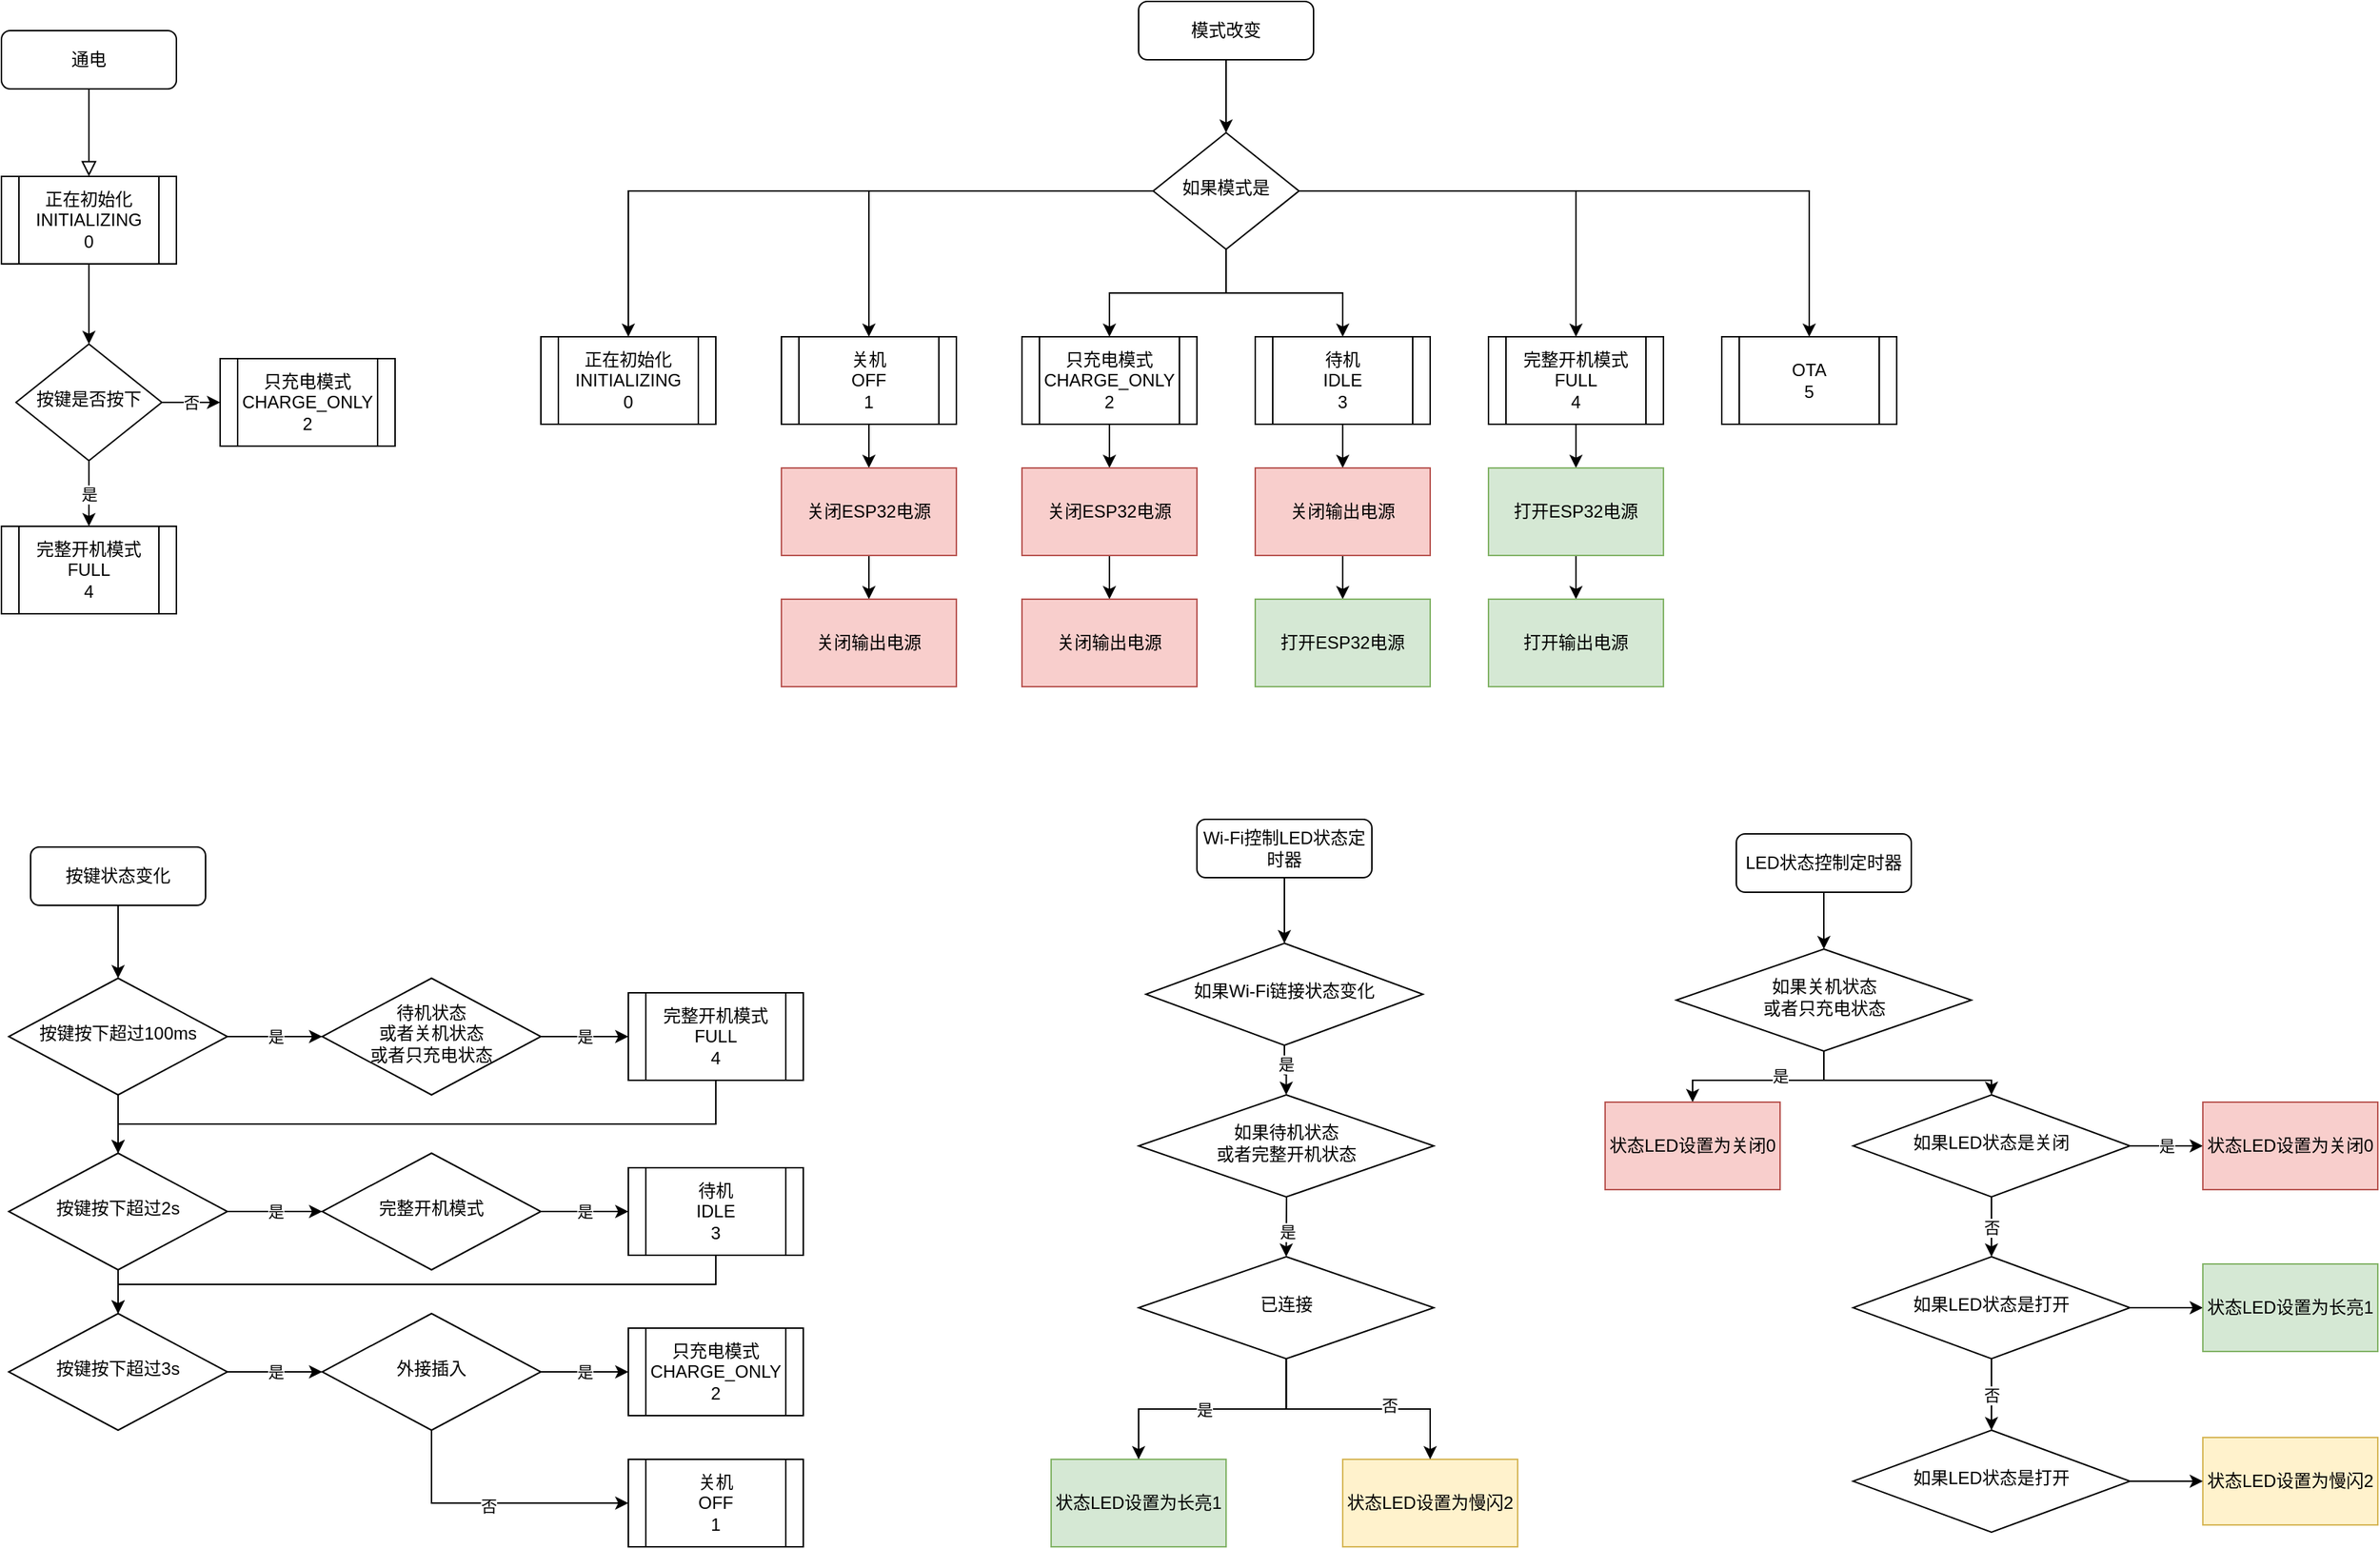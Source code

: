 <mxfile version="21.5.0" type="device">
  <diagram id="C5RBs43oDa-KdzZeNtuy" name="Page-1">
    <mxGraphModel dx="1793" dy="1055" grid="1" gridSize="10" guides="1" tooltips="1" connect="1" arrows="1" fold="1" page="1" pageScale="1" pageWidth="827" pageHeight="1169" math="0" shadow="0">
      <root>
        <mxCell id="WIyWlLk6GJQsqaUBKTNV-0" />
        <mxCell id="WIyWlLk6GJQsqaUBKTNV-1" parent="WIyWlLk6GJQsqaUBKTNV-0" />
        <mxCell id="WIyWlLk6GJQsqaUBKTNV-2" value="" style="rounded=0;html=1;jettySize=auto;orthogonalLoop=1;fontSize=11;endArrow=block;endFill=0;endSize=8;strokeWidth=1;shadow=0;labelBackgroundColor=none;edgeStyle=orthogonalEdgeStyle;entryX=0.5;entryY=0;entryDx=0;entryDy=0;" parent="WIyWlLk6GJQsqaUBKTNV-1" source="WIyWlLk6GJQsqaUBKTNV-3" target="ep0dCrWjloCVZOgT47lu-53" edge="1">
          <mxGeometry relative="1" as="geometry">
            <mxPoint x="220" y="200" as="targetPoint" />
          </mxGeometry>
        </mxCell>
        <mxCell id="WIyWlLk6GJQsqaUBKTNV-3" value="通电" style="rounded=1;whiteSpace=wrap;html=1;fontSize=12;glass=0;strokeWidth=1;shadow=0;" parent="WIyWlLk6GJQsqaUBKTNV-1" vertex="1">
          <mxGeometry x="160" y="80" width="120" height="40" as="geometry" />
        </mxCell>
        <mxCell id="ep0dCrWjloCVZOgT47lu-6" value="是" style="edgeStyle=orthogonalEdgeStyle;rounded=0;orthogonalLoop=1;jettySize=auto;html=1;entryX=0.5;entryY=0;entryDx=0;entryDy=0;" parent="WIyWlLk6GJQsqaUBKTNV-1" source="WIyWlLk6GJQsqaUBKTNV-6" target="ep0dCrWjloCVZOgT47lu-46" edge="1">
          <mxGeometry relative="1" as="geometry">
            <mxPoint x="220" y="415" as="targetPoint" />
          </mxGeometry>
        </mxCell>
        <mxCell id="ep0dCrWjloCVZOgT47lu-7" value="否" style="edgeStyle=orthogonalEdgeStyle;rounded=0;orthogonalLoop=1;jettySize=auto;html=1;entryX=0;entryY=0.5;entryDx=0;entryDy=0;" parent="WIyWlLk6GJQsqaUBKTNV-1" source="WIyWlLk6GJQsqaUBKTNV-6" target="ep0dCrWjloCVZOgT47lu-43" edge="1">
          <mxGeometry relative="1" as="geometry" />
        </mxCell>
        <mxCell id="WIyWlLk6GJQsqaUBKTNV-6" value="按键是否按下" style="rhombus;whiteSpace=wrap;html=1;shadow=0;fontFamily=Helvetica;fontSize=12;align=center;strokeWidth=1;spacing=6;spacingTop=-4;" parent="WIyWlLk6GJQsqaUBKTNV-1" vertex="1">
          <mxGeometry x="170" y="295" width="100" height="80" as="geometry" />
        </mxCell>
        <mxCell id="ep0dCrWjloCVZOgT47lu-5" value="是" style="edgeStyle=orthogonalEdgeStyle;rounded=0;orthogonalLoop=1;jettySize=auto;html=1;entryX=0;entryY=0.5;entryDx=0;entryDy=0;" parent="WIyWlLk6GJQsqaUBKTNV-1" source="ep0dCrWjloCVZOgT47lu-2" target="ep0dCrWjloCVZOgT47lu-51" edge="1">
          <mxGeometry relative="1" as="geometry">
            <mxPoint as="offset" />
          </mxGeometry>
        </mxCell>
        <mxCell id="ep0dCrWjloCVZOgT47lu-60" style="edgeStyle=orthogonalEdgeStyle;rounded=0;orthogonalLoop=1;jettySize=auto;html=1;entryX=0.5;entryY=0;entryDx=0;entryDy=0;" parent="WIyWlLk6GJQsqaUBKTNV-1" source="ep0dCrWjloCVZOgT47lu-2" target="ep0dCrWjloCVZOgT47lu-58" edge="1">
          <mxGeometry relative="1" as="geometry" />
        </mxCell>
        <mxCell id="ep0dCrWjloCVZOgT47lu-2" value="按键按下超过100ms" style="rhombus;whiteSpace=wrap;html=1;shadow=0;fontFamily=Helvetica;fontSize=12;align=center;strokeWidth=1;spacing=6;spacingTop=-4;" parent="WIyWlLk6GJQsqaUBKTNV-1" vertex="1">
          <mxGeometry x="165" y="730" width="150" height="80" as="geometry" />
        </mxCell>
        <mxCell id="ep0dCrWjloCVZOgT47lu-39" value="" style="edgeStyle=orthogonalEdgeStyle;rounded=0;orthogonalLoop=1;jettySize=auto;html=1;entryX=0.5;entryY=0;entryDx=0;entryDy=0;" parent="WIyWlLk6GJQsqaUBKTNV-1" source="ep0dCrWjloCVZOgT47lu-41" target="ep0dCrWjloCVZOgT47lu-40" edge="1">
          <mxGeometry relative="1" as="geometry">
            <mxPoint x="1240" y="340" as="sourcePoint" />
            <mxPoint x="1240" y="630" as="targetPoint" />
          </mxGeometry>
        </mxCell>
        <mxCell id="ep0dCrWjloCVZOgT47lu-40" value="打开输出电源" style="rounded=0;whiteSpace=wrap;html=1;fillColor=#d5e8d4;strokeColor=#82b366;" parent="WIyWlLk6GJQsqaUBKTNV-1" vertex="1">
          <mxGeometry x="1180" y="470" width="120" height="60" as="geometry" />
        </mxCell>
        <mxCell id="ep0dCrWjloCVZOgT47lu-42" value="" style="edgeStyle=orthogonalEdgeStyle;rounded=0;orthogonalLoop=1;jettySize=auto;html=1;entryX=0.5;entryY=0;entryDx=0;entryDy=0;exitX=0.5;exitY=1;exitDx=0;exitDy=0;" parent="WIyWlLk6GJQsqaUBKTNV-1" source="ep0dCrWjloCVZOgT47lu-47" target="ep0dCrWjloCVZOgT47lu-41" edge="1">
          <mxGeometry relative="1" as="geometry">
            <mxPoint x="1240" y="340" as="sourcePoint" />
            <mxPoint x="1240" y="515" as="targetPoint" />
          </mxGeometry>
        </mxCell>
        <mxCell id="ep0dCrWjloCVZOgT47lu-41" value="打开ESP32电源" style="rounded=0;whiteSpace=wrap;html=1;fillColor=#d5e8d4;strokeColor=#82b366;" parent="WIyWlLk6GJQsqaUBKTNV-1" vertex="1">
          <mxGeometry x="1180" y="380" width="120" height="60" as="geometry" />
        </mxCell>
        <mxCell id="ep0dCrWjloCVZOgT47lu-43" value="只充电模式&lt;br style=&quot;border-color: var(--border-color);&quot;&gt;CHARGE_ONLY&lt;br style=&quot;border-color: var(--border-color);&quot;&gt;2" style="shape=process;whiteSpace=wrap;html=1;backgroundOutline=1;" parent="WIyWlLk6GJQsqaUBKTNV-1" vertex="1">
          <mxGeometry x="310" y="305" width="120" height="60" as="geometry" />
        </mxCell>
        <mxCell id="ep0dCrWjloCVZOgT47lu-65" value="" style="edgeStyle=orthogonalEdgeStyle;rounded=0;orthogonalLoop=1;jettySize=auto;html=1;" parent="WIyWlLk6GJQsqaUBKTNV-1" source="ep0dCrWjloCVZOgT47lu-44" target="ep0dCrWjloCVZOgT47lu-63" edge="1">
          <mxGeometry relative="1" as="geometry" />
        </mxCell>
        <mxCell id="ep0dCrWjloCVZOgT47lu-44" value="只充电模式&lt;br&gt;CHARGE_ONLY&lt;br&gt;2" style="shape=process;whiteSpace=wrap;html=1;backgroundOutline=1;" parent="WIyWlLk6GJQsqaUBKTNV-1" vertex="1">
          <mxGeometry x="860" y="290" width="120" height="60" as="geometry" />
        </mxCell>
        <mxCell id="ep0dCrWjloCVZOgT47lu-46" value="完整开机模式&lt;br style=&quot;border-color: var(--border-color);&quot;&gt;FULL&lt;br style=&quot;border-color: var(--border-color);&quot;&gt;4" style="shape=process;whiteSpace=wrap;html=1;backgroundOutline=1;" parent="WIyWlLk6GJQsqaUBKTNV-1" vertex="1">
          <mxGeometry x="160" y="420" width="120" height="60" as="geometry" />
        </mxCell>
        <mxCell id="ep0dCrWjloCVZOgT47lu-47" value="完整开机模式&lt;br&gt;FULL&lt;br&gt;4" style="shape=process;whiteSpace=wrap;html=1;backgroundOutline=1;" parent="WIyWlLk6GJQsqaUBKTNV-1" vertex="1">
          <mxGeometry x="1180" y="290" width="120" height="60" as="geometry" />
        </mxCell>
        <mxCell id="ep0dCrWjloCVZOgT47lu-61" style="edgeStyle=orthogonalEdgeStyle;rounded=0;orthogonalLoop=1;jettySize=auto;html=1;entryX=0.5;entryY=0;entryDx=0;entryDy=0;" parent="WIyWlLk6GJQsqaUBKTNV-1" source="ep0dCrWjloCVZOgT47lu-48" target="ep0dCrWjloCVZOgT47lu-2" edge="1">
          <mxGeometry relative="1" as="geometry" />
        </mxCell>
        <mxCell id="ep0dCrWjloCVZOgT47lu-48" value="按键状态变化" style="rounded=1;whiteSpace=wrap;html=1;fontSize=12;glass=0;strokeWidth=1;shadow=0;" parent="WIyWlLk6GJQsqaUBKTNV-1" vertex="1">
          <mxGeometry x="180" y="640" width="120" height="40" as="geometry" />
        </mxCell>
        <mxCell id="ep0dCrWjloCVZOgT47lu-62" value="是" style="edgeStyle=orthogonalEdgeStyle;rounded=0;orthogonalLoop=1;jettySize=auto;html=1;entryX=0;entryY=0.5;entryDx=0;entryDy=0;" parent="WIyWlLk6GJQsqaUBKTNV-1" source="ep0dCrWjloCVZOgT47lu-51" target="qXnzFkzMFswmkUqWzqiS-8" edge="1">
          <mxGeometry relative="1" as="geometry">
            <mxPoint x="583.04" y="771" as="targetPoint" />
          </mxGeometry>
        </mxCell>
        <mxCell id="ep0dCrWjloCVZOgT47lu-51" value="待机状态&lt;br&gt;或者关机状态&lt;br&gt;或者只充电状态" style="rhombus;whiteSpace=wrap;html=1;shadow=0;fontFamily=Helvetica;fontSize=12;align=center;strokeWidth=1;spacing=6;spacingTop=-4;" parent="WIyWlLk6GJQsqaUBKTNV-1" vertex="1">
          <mxGeometry x="380" y="730" width="150" height="80" as="geometry" />
        </mxCell>
        <mxCell id="ep0dCrWjloCVZOgT47lu-54" value="" style="edgeStyle=orthogonalEdgeStyle;rounded=0;orthogonalLoop=1;jettySize=auto;html=1;exitX=0.5;exitY=1;exitDx=0;exitDy=0;" parent="WIyWlLk6GJQsqaUBKTNV-1" source="ep0dCrWjloCVZOgT47lu-53" target="WIyWlLk6GJQsqaUBKTNV-6" edge="1">
          <mxGeometry relative="1" as="geometry" />
        </mxCell>
        <mxCell id="ep0dCrWjloCVZOgT47lu-53" value="正在初始化&lt;br style=&quot;border-color: var(--border-color);&quot;&gt;INITIALIZING&lt;br style=&quot;border-color: var(--border-color);&quot;&gt;0" style="shape=process;whiteSpace=wrap;html=1;backgroundOutline=1;" parent="WIyWlLk6GJQsqaUBKTNV-1" vertex="1">
          <mxGeometry x="160" y="180" width="120" height="60" as="geometry" />
        </mxCell>
        <mxCell id="ep0dCrWjloCVZOgT47lu-57" value="是" style="edgeStyle=orthogonalEdgeStyle;rounded=0;orthogonalLoop=1;jettySize=auto;html=1;entryX=0;entryY=0.5;entryDx=0;entryDy=0;" parent="WIyWlLk6GJQsqaUBKTNV-1" source="ep0dCrWjloCVZOgT47lu-91" target="qXnzFkzMFswmkUqWzqiS-10" edge="1">
          <mxGeometry relative="1" as="geometry">
            <mxPoint as="offset" />
            <mxPoint x="590" y="890" as="targetPoint" />
          </mxGeometry>
        </mxCell>
        <mxCell id="qXnzFkzMFswmkUqWzqiS-7" value="" style="edgeStyle=orthogonalEdgeStyle;rounded=0;orthogonalLoop=1;jettySize=auto;html=1;" edge="1" parent="WIyWlLk6GJQsqaUBKTNV-1" source="ep0dCrWjloCVZOgT47lu-58" target="qXnzFkzMFswmkUqWzqiS-3">
          <mxGeometry relative="1" as="geometry" />
        </mxCell>
        <mxCell id="ep0dCrWjloCVZOgT47lu-58" value="按键按下超过2s" style="rhombus;whiteSpace=wrap;html=1;shadow=0;fontFamily=Helvetica;fontSize=12;align=center;strokeWidth=1;spacing=6;spacingTop=-4;" parent="WIyWlLk6GJQsqaUBKTNV-1" vertex="1">
          <mxGeometry x="165" y="850" width="150" height="80" as="geometry" />
        </mxCell>
        <mxCell id="ep0dCrWjloCVZOgT47lu-66" value="" style="edgeStyle=orthogonalEdgeStyle;rounded=0;orthogonalLoop=1;jettySize=auto;html=1;" parent="WIyWlLk6GJQsqaUBKTNV-1" source="ep0dCrWjloCVZOgT47lu-63" target="ep0dCrWjloCVZOgT47lu-64" edge="1">
          <mxGeometry relative="1" as="geometry" />
        </mxCell>
        <mxCell id="ep0dCrWjloCVZOgT47lu-63" value="关闭ESP32电源" style="rounded=0;whiteSpace=wrap;html=1;fillColor=#f8cecc;strokeColor=#b85450;" parent="WIyWlLk6GJQsqaUBKTNV-1" vertex="1">
          <mxGeometry x="860" y="380" width="120" height="60" as="geometry" />
        </mxCell>
        <mxCell id="ep0dCrWjloCVZOgT47lu-64" value="关闭输出电源" style="rounded=0;whiteSpace=wrap;html=1;fillColor=#f8cecc;strokeColor=#b85450;" parent="WIyWlLk6GJQsqaUBKTNV-1" vertex="1">
          <mxGeometry x="860" y="470" width="120" height="60" as="geometry" />
        </mxCell>
        <mxCell id="ep0dCrWjloCVZOgT47lu-80" value="" style="edgeStyle=orthogonalEdgeStyle;rounded=0;orthogonalLoop=1;jettySize=auto;html=1;" parent="WIyWlLk6GJQsqaUBKTNV-1" source="ep0dCrWjloCVZOgT47lu-67" target="ep0dCrWjloCVZOgT47lu-78" edge="1">
          <mxGeometry relative="1" as="geometry" />
        </mxCell>
        <mxCell id="ep0dCrWjloCVZOgT47lu-67" value="关机&lt;br&gt;OFF&lt;br&gt;1" style="shape=process;whiteSpace=wrap;html=1;backgroundOutline=1;" parent="WIyWlLk6GJQsqaUBKTNV-1" vertex="1">
          <mxGeometry x="695" y="290" width="120" height="60" as="geometry" />
        </mxCell>
        <mxCell id="ep0dCrWjloCVZOgT47lu-70" value="" style="edgeStyle=orthogonalEdgeStyle;rounded=0;orthogonalLoop=1;jettySize=auto;html=1;" parent="WIyWlLk6GJQsqaUBKTNV-1" source="ep0dCrWjloCVZOgT47lu-68" target="ep0dCrWjloCVZOgT47lu-69" edge="1">
          <mxGeometry relative="1" as="geometry" />
        </mxCell>
        <mxCell id="ep0dCrWjloCVZOgT47lu-68" value="模式改变" style="rounded=1;whiteSpace=wrap;html=1;fontSize=12;glass=0;strokeWidth=1;shadow=0;" parent="WIyWlLk6GJQsqaUBKTNV-1" vertex="1">
          <mxGeometry x="940" y="60" width="120" height="40" as="geometry" />
        </mxCell>
        <mxCell id="ep0dCrWjloCVZOgT47lu-81" style="edgeStyle=orthogonalEdgeStyle;rounded=0;orthogonalLoop=1;jettySize=auto;html=1;" parent="WIyWlLk6GJQsqaUBKTNV-1" source="ep0dCrWjloCVZOgT47lu-69" target="ep0dCrWjloCVZOgT47lu-71" edge="1">
          <mxGeometry relative="1" as="geometry" />
        </mxCell>
        <mxCell id="ep0dCrWjloCVZOgT47lu-82" style="edgeStyle=orthogonalEdgeStyle;rounded=0;orthogonalLoop=1;jettySize=auto;html=1;" parent="WIyWlLk6GJQsqaUBKTNV-1" source="ep0dCrWjloCVZOgT47lu-69" target="ep0dCrWjloCVZOgT47lu-67" edge="1">
          <mxGeometry relative="1" as="geometry" />
        </mxCell>
        <mxCell id="ep0dCrWjloCVZOgT47lu-83" style="edgeStyle=orthogonalEdgeStyle;rounded=0;orthogonalLoop=1;jettySize=auto;html=1;" parent="WIyWlLk6GJQsqaUBKTNV-1" source="ep0dCrWjloCVZOgT47lu-69" target="ep0dCrWjloCVZOgT47lu-44" edge="1">
          <mxGeometry relative="1" as="geometry" />
        </mxCell>
        <mxCell id="ep0dCrWjloCVZOgT47lu-84" style="edgeStyle=orthogonalEdgeStyle;rounded=0;orthogonalLoop=1;jettySize=auto;html=1;" parent="WIyWlLk6GJQsqaUBKTNV-1" source="ep0dCrWjloCVZOgT47lu-69" target="ep0dCrWjloCVZOgT47lu-73" edge="1">
          <mxGeometry relative="1" as="geometry" />
        </mxCell>
        <mxCell id="ep0dCrWjloCVZOgT47lu-85" style="edgeStyle=orthogonalEdgeStyle;rounded=0;orthogonalLoop=1;jettySize=auto;html=1;" parent="WIyWlLk6GJQsqaUBKTNV-1" source="ep0dCrWjloCVZOgT47lu-69" target="ep0dCrWjloCVZOgT47lu-47" edge="1">
          <mxGeometry relative="1" as="geometry" />
        </mxCell>
        <mxCell id="ep0dCrWjloCVZOgT47lu-86" style="edgeStyle=orthogonalEdgeStyle;rounded=0;orthogonalLoop=1;jettySize=auto;html=1;" parent="WIyWlLk6GJQsqaUBKTNV-1" source="ep0dCrWjloCVZOgT47lu-69" target="ep0dCrWjloCVZOgT47lu-72" edge="1">
          <mxGeometry relative="1" as="geometry" />
        </mxCell>
        <mxCell id="ep0dCrWjloCVZOgT47lu-69" value="如果模式是" style="rhombus;whiteSpace=wrap;html=1;shadow=0;fontFamily=Helvetica;fontSize=12;align=center;strokeWidth=1;spacing=6;spacingTop=-4;" parent="WIyWlLk6GJQsqaUBKTNV-1" vertex="1">
          <mxGeometry x="950" y="150" width="100" height="80" as="geometry" />
        </mxCell>
        <mxCell id="ep0dCrWjloCVZOgT47lu-71" value="正在初始化&lt;br&gt;INITIALIZING&lt;br&gt;0" style="shape=process;whiteSpace=wrap;html=1;backgroundOutline=1;" parent="WIyWlLk6GJQsqaUBKTNV-1" vertex="1">
          <mxGeometry x="530" y="290" width="120" height="60" as="geometry" />
        </mxCell>
        <mxCell id="ep0dCrWjloCVZOgT47lu-72" value="OTA&lt;br&gt;5" style="shape=process;whiteSpace=wrap;html=1;backgroundOutline=1;" parent="WIyWlLk6GJQsqaUBKTNV-1" vertex="1">
          <mxGeometry x="1340" y="290" width="120" height="60" as="geometry" />
        </mxCell>
        <mxCell id="ep0dCrWjloCVZOgT47lu-88" value="" style="edgeStyle=orthogonalEdgeStyle;rounded=0;orthogonalLoop=1;jettySize=auto;html=1;" parent="WIyWlLk6GJQsqaUBKTNV-1" source="ep0dCrWjloCVZOgT47lu-73" target="ep0dCrWjloCVZOgT47lu-87" edge="1">
          <mxGeometry relative="1" as="geometry" />
        </mxCell>
        <mxCell id="ep0dCrWjloCVZOgT47lu-73" value="待机&lt;br&gt;IDLE&lt;br&gt;3" style="shape=process;whiteSpace=wrap;html=1;backgroundOutline=1;" parent="WIyWlLk6GJQsqaUBKTNV-1" vertex="1">
          <mxGeometry x="1020" y="290" width="120" height="60" as="geometry" />
        </mxCell>
        <mxCell id="ep0dCrWjloCVZOgT47lu-77" value="" style="edgeStyle=orthogonalEdgeStyle;rounded=0;orthogonalLoop=1;jettySize=auto;html=1;" parent="WIyWlLk6GJQsqaUBKTNV-1" source="ep0dCrWjloCVZOgT47lu-78" target="ep0dCrWjloCVZOgT47lu-79" edge="1">
          <mxGeometry relative="1" as="geometry" />
        </mxCell>
        <mxCell id="ep0dCrWjloCVZOgT47lu-78" value="关闭ESP32电源" style="rounded=0;whiteSpace=wrap;html=1;fillColor=#f8cecc;strokeColor=#b85450;" parent="WIyWlLk6GJQsqaUBKTNV-1" vertex="1">
          <mxGeometry x="695" y="380" width="120" height="60" as="geometry" />
        </mxCell>
        <mxCell id="ep0dCrWjloCVZOgT47lu-79" value="关闭输出电源" style="rounded=0;whiteSpace=wrap;html=1;fillColor=#f8cecc;strokeColor=#b85450;" parent="WIyWlLk6GJQsqaUBKTNV-1" vertex="1">
          <mxGeometry x="695" y="470" width="120" height="60" as="geometry" />
        </mxCell>
        <mxCell id="ep0dCrWjloCVZOgT47lu-90" value="" style="edgeStyle=orthogonalEdgeStyle;rounded=0;orthogonalLoop=1;jettySize=auto;html=1;" parent="WIyWlLk6GJQsqaUBKTNV-1" source="ep0dCrWjloCVZOgT47lu-87" target="ep0dCrWjloCVZOgT47lu-89" edge="1">
          <mxGeometry relative="1" as="geometry" />
        </mxCell>
        <mxCell id="ep0dCrWjloCVZOgT47lu-87" value="关闭输出电源" style="rounded=0;whiteSpace=wrap;html=1;fillColor=#f8cecc;strokeColor=#b85450;" parent="WIyWlLk6GJQsqaUBKTNV-1" vertex="1">
          <mxGeometry x="1020" y="380" width="120" height="60" as="geometry" />
        </mxCell>
        <mxCell id="ep0dCrWjloCVZOgT47lu-89" value="打开ESP32电源" style="rounded=0;whiteSpace=wrap;html=1;fillColor=#d5e8d4;strokeColor=#82b366;" parent="WIyWlLk6GJQsqaUBKTNV-1" vertex="1">
          <mxGeometry x="1020" y="470" width="120" height="60" as="geometry" />
        </mxCell>
        <mxCell id="ep0dCrWjloCVZOgT47lu-92" value="是" style="edgeStyle=orthogonalEdgeStyle;rounded=0;orthogonalLoop=1;jettySize=auto;html=1;entryX=0;entryY=0.5;entryDx=0;entryDy=0;" parent="WIyWlLk6GJQsqaUBKTNV-1" source="ep0dCrWjloCVZOgT47lu-58" target="ep0dCrWjloCVZOgT47lu-91" edge="1">
          <mxGeometry relative="1" as="geometry">
            <mxPoint as="offset" />
            <mxPoint x="315" y="890" as="sourcePoint" />
            <mxPoint x="590" y="890" as="targetPoint" />
          </mxGeometry>
        </mxCell>
        <mxCell id="ep0dCrWjloCVZOgT47lu-91" value="完整开机模式" style="rhombus;whiteSpace=wrap;html=1;shadow=0;fontFamily=Helvetica;fontSize=12;align=center;strokeWidth=1;spacing=6;spacingTop=-4;" parent="WIyWlLk6GJQsqaUBKTNV-1" vertex="1">
          <mxGeometry x="380" y="850" width="150" height="80" as="geometry" />
        </mxCell>
        <mxCell id="qXnzFkzMFswmkUqWzqiS-2" value="是" style="edgeStyle=orthogonalEdgeStyle;rounded=0;orthogonalLoop=1;jettySize=auto;html=1;entryX=0;entryY=0.5;entryDx=0;entryDy=0;" edge="1" parent="WIyWlLk6GJQsqaUBKTNV-1" source="qXnzFkzMFswmkUqWzqiS-6" target="qXnzFkzMFswmkUqWzqiS-11">
          <mxGeometry relative="1" as="geometry">
            <mxPoint as="offset" />
            <mxPoint x="590" y="1000" as="targetPoint" />
          </mxGeometry>
        </mxCell>
        <mxCell id="qXnzFkzMFswmkUqWzqiS-3" value="按键按下超过3s" style="rhombus;whiteSpace=wrap;html=1;shadow=0;fontFamily=Helvetica;fontSize=12;align=center;strokeWidth=1;spacing=6;spacingTop=-4;" vertex="1" parent="WIyWlLk6GJQsqaUBKTNV-1">
          <mxGeometry x="165" y="960" width="150" height="80" as="geometry" />
        </mxCell>
        <mxCell id="qXnzFkzMFswmkUqWzqiS-5" value="是" style="edgeStyle=orthogonalEdgeStyle;rounded=0;orthogonalLoop=1;jettySize=auto;html=1;entryX=0;entryY=0.5;entryDx=0;entryDy=0;" edge="1" parent="WIyWlLk6GJQsqaUBKTNV-1" source="qXnzFkzMFswmkUqWzqiS-3" target="qXnzFkzMFswmkUqWzqiS-6">
          <mxGeometry relative="1" as="geometry">
            <mxPoint as="offset" />
            <mxPoint x="315" y="1000" as="sourcePoint" />
            <mxPoint x="590" y="1000" as="targetPoint" />
          </mxGeometry>
        </mxCell>
        <mxCell id="qXnzFkzMFswmkUqWzqiS-14" style="edgeStyle=orthogonalEdgeStyle;rounded=0;orthogonalLoop=1;jettySize=auto;html=1;entryX=0;entryY=0.5;entryDx=0;entryDy=0;exitX=0.5;exitY=1;exitDx=0;exitDy=0;" edge="1" parent="WIyWlLk6GJQsqaUBKTNV-1" source="qXnzFkzMFswmkUqWzqiS-6" target="qXnzFkzMFswmkUqWzqiS-13">
          <mxGeometry relative="1" as="geometry" />
        </mxCell>
        <mxCell id="qXnzFkzMFswmkUqWzqiS-15" value="否" style="edgeLabel;html=1;align=center;verticalAlign=middle;resizable=0;points=[];" vertex="1" connectable="0" parent="qXnzFkzMFswmkUqWzqiS-14">
          <mxGeometry x="-0.038" y="-2" relative="1" as="geometry">
            <mxPoint as="offset" />
          </mxGeometry>
        </mxCell>
        <mxCell id="qXnzFkzMFswmkUqWzqiS-6" value="外接插入" style="rhombus;whiteSpace=wrap;html=1;shadow=0;fontFamily=Helvetica;fontSize=12;align=center;strokeWidth=1;spacing=6;spacingTop=-4;" vertex="1" parent="WIyWlLk6GJQsqaUBKTNV-1">
          <mxGeometry x="380" y="960" width="150" height="80" as="geometry" />
        </mxCell>
        <mxCell id="qXnzFkzMFswmkUqWzqiS-16" style="edgeStyle=orthogonalEdgeStyle;rounded=0;orthogonalLoop=1;jettySize=auto;html=1;entryX=0.5;entryY=0;entryDx=0;entryDy=0;" edge="1" parent="WIyWlLk6GJQsqaUBKTNV-1" source="qXnzFkzMFswmkUqWzqiS-8" target="ep0dCrWjloCVZOgT47lu-58">
          <mxGeometry relative="1" as="geometry">
            <Array as="points">
              <mxPoint x="650" y="830" />
              <mxPoint x="240" y="830" />
            </Array>
          </mxGeometry>
        </mxCell>
        <mxCell id="qXnzFkzMFswmkUqWzqiS-8" value="完整开机模式&lt;br style=&quot;border-color: var(--border-color);&quot;&gt;FULL&lt;br style=&quot;border-color: var(--border-color);&quot;&gt;4" style="shape=process;whiteSpace=wrap;html=1;backgroundOutline=1;" vertex="1" parent="WIyWlLk6GJQsqaUBKTNV-1">
          <mxGeometry x="590" y="740" width="120" height="60" as="geometry" />
        </mxCell>
        <mxCell id="qXnzFkzMFswmkUqWzqiS-17" style="edgeStyle=orthogonalEdgeStyle;rounded=0;orthogonalLoop=1;jettySize=auto;html=1;exitX=0.5;exitY=1;exitDx=0;exitDy=0;entryX=0.5;entryY=0;entryDx=0;entryDy=0;" edge="1" parent="WIyWlLk6GJQsqaUBKTNV-1" source="qXnzFkzMFswmkUqWzqiS-10" target="qXnzFkzMFswmkUqWzqiS-3">
          <mxGeometry relative="1" as="geometry" />
        </mxCell>
        <mxCell id="qXnzFkzMFswmkUqWzqiS-10" value="待机&lt;br style=&quot;border-color: var(--border-color);&quot;&gt;IDLE&lt;br style=&quot;border-color: var(--border-color);&quot;&gt;3" style="shape=process;whiteSpace=wrap;html=1;backgroundOutline=1;" vertex="1" parent="WIyWlLk6GJQsqaUBKTNV-1">
          <mxGeometry x="590" y="860" width="120" height="60" as="geometry" />
        </mxCell>
        <mxCell id="qXnzFkzMFswmkUqWzqiS-11" value="只充电模式&lt;br style=&quot;border-color: var(--border-color);&quot;&gt;CHARGE_ONLY&lt;br style=&quot;border-color: var(--border-color);&quot;&gt;2" style="shape=process;whiteSpace=wrap;html=1;backgroundOutline=1;" vertex="1" parent="WIyWlLk6GJQsqaUBKTNV-1">
          <mxGeometry x="590" y="970" width="120" height="60" as="geometry" />
        </mxCell>
        <mxCell id="qXnzFkzMFswmkUqWzqiS-13" value="关机&lt;br style=&quot;border-color: var(--border-color);&quot;&gt;OFF&lt;br style=&quot;border-color: var(--border-color);&quot;&gt;1" style="shape=process;whiteSpace=wrap;html=1;backgroundOutline=1;" vertex="1" parent="WIyWlLk6GJQsqaUBKTNV-1">
          <mxGeometry x="590" y="1060" width="120" height="60" as="geometry" />
        </mxCell>
        <mxCell id="qXnzFkzMFswmkUqWzqiS-21" style="edgeStyle=orthogonalEdgeStyle;rounded=0;orthogonalLoop=1;jettySize=auto;html=1;entryX=0.5;entryY=0;entryDx=0;entryDy=0;" edge="1" parent="WIyWlLk6GJQsqaUBKTNV-1" source="qXnzFkzMFswmkUqWzqiS-22" target="qXnzFkzMFswmkUqWzqiS-20">
          <mxGeometry relative="1" as="geometry" />
        </mxCell>
        <mxCell id="qXnzFkzMFswmkUqWzqiS-24" value="是" style="edgeLabel;html=1;align=center;verticalAlign=middle;resizable=0;points=[];" vertex="1" connectable="0" parent="qXnzFkzMFswmkUqWzqiS-21">
          <mxGeometry x="-0.291" y="1" relative="1" as="geometry">
            <mxPoint as="offset" />
          </mxGeometry>
        </mxCell>
        <mxCell id="qXnzFkzMFswmkUqWzqiS-18" value="Wi-Fi控制LED状态定时器" style="rounded=1;whiteSpace=wrap;html=1;fontSize=12;glass=0;strokeWidth=1;shadow=0;" vertex="1" parent="WIyWlLk6GJQsqaUBKTNV-1">
          <mxGeometry x="980" y="621" width="120" height="40" as="geometry" />
        </mxCell>
        <mxCell id="qXnzFkzMFswmkUqWzqiS-30" value="" style="edgeStyle=orthogonalEdgeStyle;rounded=0;orthogonalLoop=1;jettySize=auto;html=1;" edge="1" parent="WIyWlLk6GJQsqaUBKTNV-1" target="qXnzFkzMFswmkUqWzqiS-29">
          <mxGeometry relative="1" as="geometry">
            <mxPoint x="1041" y="821" as="sourcePoint" />
          </mxGeometry>
        </mxCell>
        <mxCell id="qXnzFkzMFswmkUqWzqiS-37" value="是" style="edgeLabel;html=1;align=center;verticalAlign=middle;resizable=0;points=[];" vertex="1" connectable="0" parent="qXnzFkzMFswmkUqWzqiS-30">
          <mxGeometry x="0.656" relative="1" as="geometry">
            <mxPoint as="offset" />
          </mxGeometry>
        </mxCell>
        <mxCell id="qXnzFkzMFswmkUqWzqiS-20" value="如果待机状态&lt;br&gt;或者完整开机状态" style="rhombus;whiteSpace=wrap;html=1;shadow=0;fontFamily=Helvetica;fontSize=12;align=center;strokeWidth=1;spacing=6;spacingTop=-4;" vertex="1" parent="WIyWlLk6GJQsqaUBKTNV-1">
          <mxGeometry x="940" y="810" width="202.5" height="70" as="geometry" />
        </mxCell>
        <mxCell id="qXnzFkzMFswmkUqWzqiS-23" value="" style="edgeStyle=orthogonalEdgeStyle;rounded=0;orthogonalLoop=1;jettySize=auto;html=1;entryX=0.5;entryY=0;entryDx=0;entryDy=0;" edge="1" parent="WIyWlLk6GJQsqaUBKTNV-1" source="qXnzFkzMFswmkUqWzqiS-18" target="qXnzFkzMFswmkUqWzqiS-22">
          <mxGeometry relative="1" as="geometry">
            <mxPoint x="1040" y="661" as="sourcePoint" />
            <mxPoint x="1040" y="761" as="targetPoint" />
          </mxGeometry>
        </mxCell>
        <mxCell id="qXnzFkzMFswmkUqWzqiS-22" value="如果Wi-Fi链接状态变化" style="rhombus;whiteSpace=wrap;html=1;shadow=0;fontFamily=Helvetica;fontSize=12;align=center;strokeWidth=1;spacing=6;spacingTop=-4;" vertex="1" parent="WIyWlLk6GJQsqaUBKTNV-1">
          <mxGeometry x="945" y="706" width="190" height="70" as="geometry" />
        </mxCell>
        <mxCell id="qXnzFkzMFswmkUqWzqiS-25" value="状态LED设置为长亮1" style="rounded=0;whiteSpace=wrap;html=1;fillColor=#d5e8d4;strokeColor=#82b366;" vertex="1" parent="WIyWlLk6GJQsqaUBKTNV-1">
          <mxGeometry x="880" y="1060" width="120" height="60" as="geometry" />
        </mxCell>
        <mxCell id="qXnzFkzMFswmkUqWzqiS-27" value="状态LED设置为慢闪2" style="rounded=0;whiteSpace=wrap;html=1;fillColor=#fff2cc;strokeColor=#d6b656;" vertex="1" parent="WIyWlLk6GJQsqaUBKTNV-1">
          <mxGeometry x="1080" y="1060" width="120" height="60" as="geometry" />
        </mxCell>
        <mxCell id="qXnzFkzMFswmkUqWzqiS-32" style="edgeStyle=orthogonalEdgeStyle;rounded=0;orthogonalLoop=1;jettySize=auto;html=1;" edge="1" parent="WIyWlLk6GJQsqaUBKTNV-1" source="qXnzFkzMFswmkUqWzqiS-29" target="qXnzFkzMFswmkUqWzqiS-25">
          <mxGeometry relative="1" as="geometry" />
        </mxCell>
        <mxCell id="qXnzFkzMFswmkUqWzqiS-34" value="是" style="edgeLabel;html=1;align=center;verticalAlign=middle;resizable=0;points=[];" vertex="1" connectable="0" parent="qXnzFkzMFswmkUqWzqiS-32">
          <mxGeometry x="0.077" relative="1" as="geometry">
            <mxPoint as="offset" />
          </mxGeometry>
        </mxCell>
        <mxCell id="qXnzFkzMFswmkUqWzqiS-33" style="edgeStyle=orthogonalEdgeStyle;rounded=0;orthogonalLoop=1;jettySize=auto;html=1;" edge="1" parent="WIyWlLk6GJQsqaUBKTNV-1" source="qXnzFkzMFswmkUqWzqiS-29" target="qXnzFkzMFswmkUqWzqiS-27">
          <mxGeometry relative="1" as="geometry" />
        </mxCell>
        <mxCell id="qXnzFkzMFswmkUqWzqiS-35" value="否" style="edgeLabel;html=1;align=center;verticalAlign=middle;resizable=0;points=[];" vertex="1" connectable="0" parent="qXnzFkzMFswmkUqWzqiS-33">
          <mxGeometry x="0.252" y="3" relative="1" as="geometry">
            <mxPoint as="offset" />
          </mxGeometry>
        </mxCell>
        <mxCell id="qXnzFkzMFswmkUqWzqiS-29" value="已连接" style="rhombus;whiteSpace=wrap;html=1;shadow=0;fontFamily=Helvetica;fontSize=12;align=center;strokeWidth=1;spacing=6;spacingTop=-4;" vertex="1" parent="WIyWlLk6GJQsqaUBKTNV-1">
          <mxGeometry x="940" y="921" width="202.5" height="70" as="geometry" />
        </mxCell>
        <mxCell id="qXnzFkzMFswmkUqWzqiS-40" value="" style="edgeStyle=orthogonalEdgeStyle;rounded=0;orthogonalLoop=1;jettySize=auto;html=1;" edge="1" parent="WIyWlLk6GJQsqaUBKTNV-1" source="qXnzFkzMFswmkUqWzqiS-38" target="qXnzFkzMFswmkUqWzqiS-39">
          <mxGeometry relative="1" as="geometry" />
        </mxCell>
        <mxCell id="qXnzFkzMFswmkUqWzqiS-38" value="LED状态控制定时器" style="rounded=1;whiteSpace=wrap;html=1;fontSize=12;glass=0;strokeWidth=1;shadow=0;" vertex="1" parent="WIyWlLk6GJQsqaUBKTNV-1">
          <mxGeometry x="1350" y="631" width="120" height="40" as="geometry" />
        </mxCell>
        <mxCell id="qXnzFkzMFswmkUqWzqiS-42" style="edgeStyle=orthogonalEdgeStyle;rounded=0;orthogonalLoop=1;jettySize=auto;html=1;entryX=0.5;entryY=0;entryDx=0;entryDy=0;" edge="1" parent="WIyWlLk6GJQsqaUBKTNV-1" source="qXnzFkzMFswmkUqWzqiS-39" target="qXnzFkzMFswmkUqWzqiS-41">
          <mxGeometry relative="1" as="geometry" />
        </mxCell>
        <mxCell id="qXnzFkzMFswmkUqWzqiS-43" value="是" style="edgeLabel;html=1;align=center;verticalAlign=middle;resizable=0;points=[];" vertex="1" connectable="0" parent="qXnzFkzMFswmkUqWzqiS-42">
          <mxGeometry x="-0.199" y="-3" relative="1" as="geometry">
            <mxPoint as="offset" />
          </mxGeometry>
        </mxCell>
        <mxCell id="qXnzFkzMFswmkUqWzqiS-45" style="edgeStyle=orthogonalEdgeStyle;rounded=0;orthogonalLoop=1;jettySize=auto;html=1;entryX=0.5;entryY=0;entryDx=0;entryDy=0;" edge="1" parent="WIyWlLk6GJQsqaUBKTNV-1" source="qXnzFkzMFswmkUqWzqiS-39" target="qXnzFkzMFswmkUqWzqiS-44">
          <mxGeometry relative="1" as="geometry" />
        </mxCell>
        <mxCell id="qXnzFkzMFswmkUqWzqiS-39" value="如果关机状态&lt;br&gt;或者只充电状态" style="rhombus;whiteSpace=wrap;html=1;shadow=0;fontFamily=Helvetica;fontSize=12;align=center;strokeWidth=1;spacing=6;spacingTop=-4;" vertex="1" parent="WIyWlLk6GJQsqaUBKTNV-1">
          <mxGeometry x="1308.75" y="710" width="202.5" height="70" as="geometry" />
        </mxCell>
        <mxCell id="qXnzFkzMFswmkUqWzqiS-41" value="状态LED设置为关闭0" style="rounded=0;whiteSpace=wrap;html=1;fillColor=#f8cecc;strokeColor=#b85450;" vertex="1" parent="WIyWlLk6GJQsqaUBKTNV-1">
          <mxGeometry x="1260" y="815" width="120" height="60" as="geometry" />
        </mxCell>
        <mxCell id="qXnzFkzMFswmkUqWzqiS-47" value="是" style="edgeStyle=orthogonalEdgeStyle;rounded=0;orthogonalLoop=1;jettySize=auto;html=1;" edge="1" parent="WIyWlLk6GJQsqaUBKTNV-1" source="qXnzFkzMFswmkUqWzqiS-44" target="qXnzFkzMFswmkUqWzqiS-46">
          <mxGeometry relative="1" as="geometry" />
        </mxCell>
        <mxCell id="qXnzFkzMFswmkUqWzqiS-49" value="否" style="edgeStyle=orthogonalEdgeStyle;rounded=0;orthogonalLoop=1;jettySize=auto;html=1;" edge="1" parent="WIyWlLk6GJQsqaUBKTNV-1" source="qXnzFkzMFswmkUqWzqiS-44" target="qXnzFkzMFswmkUqWzqiS-48">
          <mxGeometry relative="1" as="geometry" />
        </mxCell>
        <mxCell id="qXnzFkzMFswmkUqWzqiS-44" value="如果LED状态是关闭" style="rhombus;whiteSpace=wrap;html=1;shadow=0;fontFamily=Helvetica;fontSize=12;align=center;strokeWidth=1;spacing=6;spacingTop=-4;" vertex="1" parent="WIyWlLk6GJQsqaUBKTNV-1">
          <mxGeometry x="1430" y="810" width="190" height="70" as="geometry" />
        </mxCell>
        <mxCell id="qXnzFkzMFswmkUqWzqiS-46" value="状态LED设置为关闭0" style="rounded=0;whiteSpace=wrap;html=1;fillColor=#f8cecc;strokeColor=#b85450;" vertex="1" parent="WIyWlLk6GJQsqaUBKTNV-1">
          <mxGeometry x="1670" y="815" width="120" height="60" as="geometry" />
        </mxCell>
        <mxCell id="qXnzFkzMFswmkUqWzqiS-52" value="" style="edgeStyle=orthogonalEdgeStyle;rounded=0;orthogonalLoop=1;jettySize=auto;html=1;" edge="1" parent="WIyWlLk6GJQsqaUBKTNV-1" source="qXnzFkzMFswmkUqWzqiS-48" target="qXnzFkzMFswmkUqWzqiS-51">
          <mxGeometry relative="1" as="geometry" />
        </mxCell>
        <mxCell id="qXnzFkzMFswmkUqWzqiS-54" value="否" style="edgeStyle=orthogonalEdgeStyle;rounded=0;orthogonalLoop=1;jettySize=auto;html=1;" edge="1" parent="WIyWlLk6GJQsqaUBKTNV-1" source="qXnzFkzMFswmkUqWzqiS-48" target="qXnzFkzMFswmkUqWzqiS-53">
          <mxGeometry relative="1" as="geometry" />
        </mxCell>
        <mxCell id="qXnzFkzMFswmkUqWzqiS-48" value="如果LED状态是打开" style="rhombus;whiteSpace=wrap;html=1;shadow=0;fontFamily=Helvetica;fontSize=12;align=center;strokeWidth=1;spacing=6;spacingTop=-4;" vertex="1" parent="WIyWlLk6GJQsqaUBKTNV-1">
          <mxGeometry x="1430" y="921" width="190" height="70" as="geometry" />
        </mxCell>
        <mxCell id="qXnzFkzMFswmkUqWzqiS-50" value="状态LED设置为慢闪2" style="rounded=0;whiteSpace=wrap;html=1;fillColor=#fff2cc;strokeColor=#d6b656;" vertex="1" parent="WIyWlLk6GJQsqaUBKTNV-1">
          <mxGeometry x="1670" y="1045" width="120" height="60" as="geometry" />
        </mxCell>
        <mxCell id="qXnzFkzMFswmkUqWzqiS-51" value="状态LED设置为长亮1" style="rounded=0;whiteSpace=wrap;html=1;fillColor=#d5e8d4;strokeColor=#82b366;" vertex="1" parent="WIyWlLk6GJQsqaUBKTNV-1">
          <mxGeometry x="1670" y="926" width="120" height="60" as="geometry" />
        </mxCell>
        <mxCell id="qXnzFkzMFswmkUqWzqiS-55" value="" style="edgeStyle=orthogonalEdgeStyle;rounded=0;orthogonalLoop=1;jettySize=auto;html=1;" edge="1" parent="WIyWlLk6GJQsqaUBKTNV-1" source="qXnzFkzMFswmkUqWzqiS-53" target="qXnzFkzMFswmkUqWzqiS-50">
          <mxGeometry relative="1" as="geometry" />
        </mxCell>
        <mxCell id="qXnzFkzMFswmkUqWzqiS-53" value="如果LED状态是打开" style="rhombus;whiteSpace=wrap;html=1;shadow=0;fontFamily=Helvetica;fontSize=12;align=center;strokeWidth=1;spacing=6;spacingTop=-4;" vertex="1" parent="WIyWlLk6GJQsqaUBKTNV-1">
          <mxGeometry x="1430" y="1040" width="190" height="70" as="geometry" />
        </mxCell>
      </root>
    </mxGraphModel>
  </diagram>
</mxfile>
